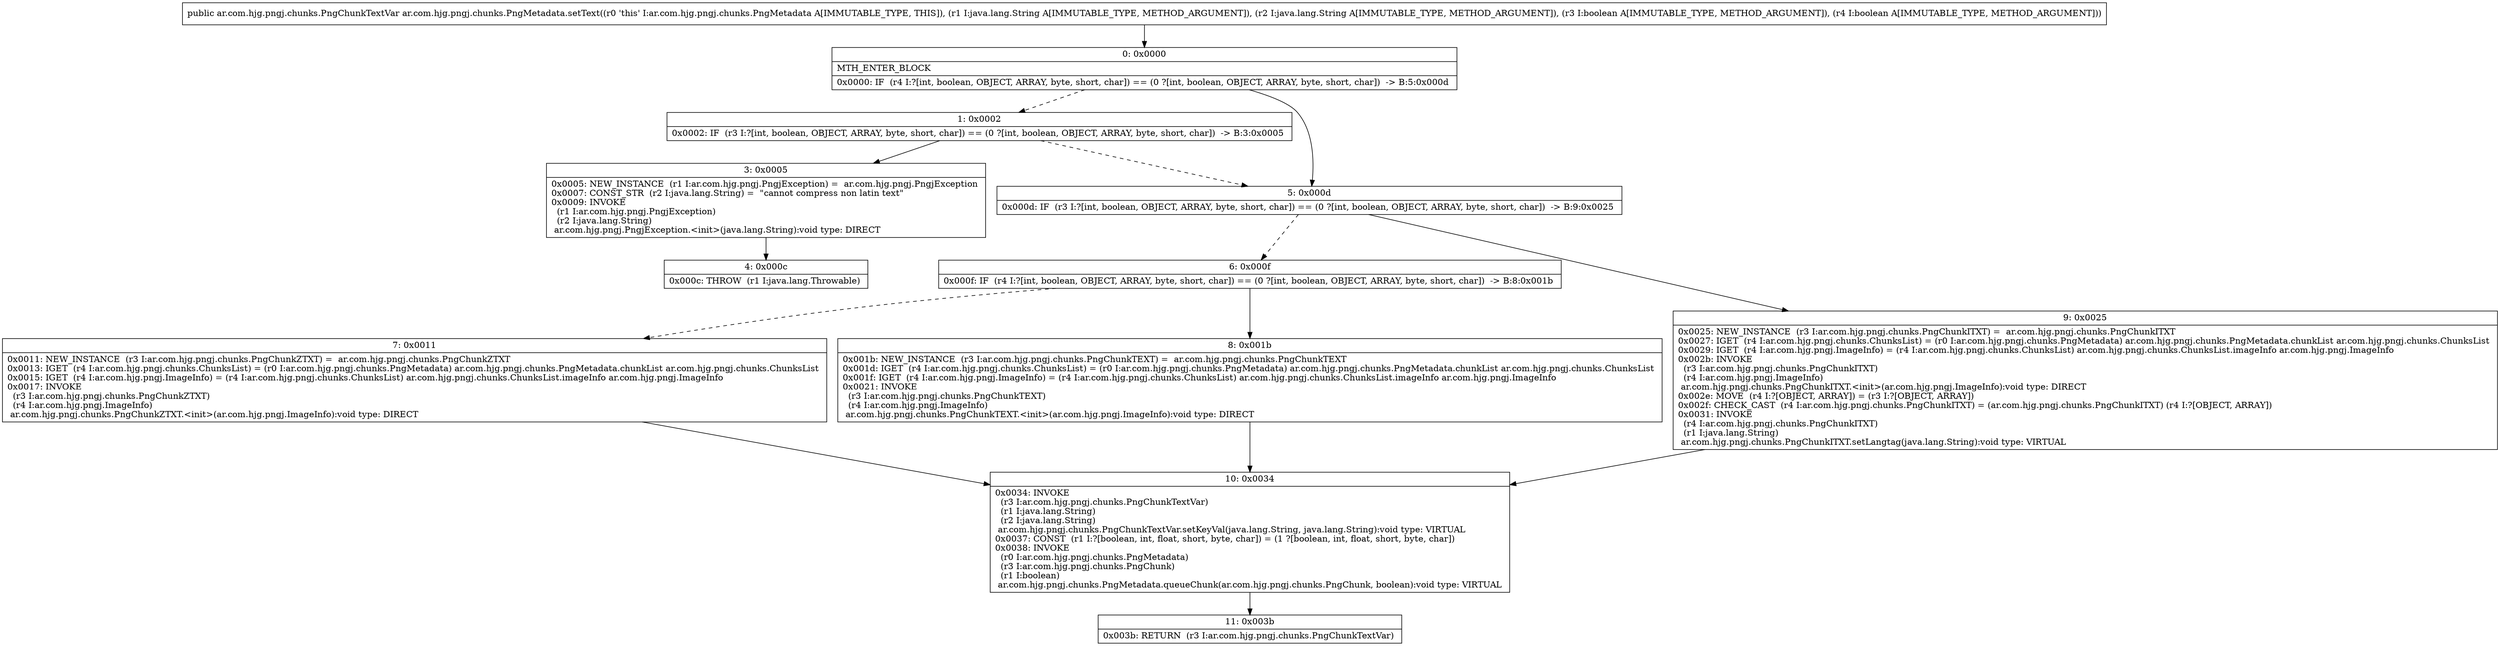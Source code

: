 digraph "CFG forar.com.hjg.pngj.chunks.PngMetadata.setText(Ljava\/lang\/String;Ljava\/lang\/String;ZZ)Lar\/com\/hjg\/pngj\/chunks\/PngChunkTextVar;" {
Node_0 [shape=record,label="{0\:\ 0x0000|MTH_ENTER_BLOCK\l|0x0000: IF  (r4 I:?[int, boolean, OBJECT, ARRAY, byte, short, char]) == (0 ?[int, boolean, OBJECT, ARRAY, byte, short, char])  \-\> B:5:0x000d \l}"];
Node_1 [shape=record,label="{1\:\ 0x0002|0x0002: IF  (r3 I:?[int, boolean, OBJECT, ARRAY, byte, short, char]) == (0 ?[int, boolean, OBJECT, ARRAY, byte, short, char])  \-\> B:3:0x0005 \l}"];
Node_3 [shape=record,label="{3\:\ 0x0005|0x0005: NEW_INSTANCE  (r1 I:ar.com.hjg.pngj.PngjException) =  ar.com.hjg.pngj.PngjException \l0x0007: CONST_STR  (r2 I:java.lang.String) =  \"cannot compress non latin text\" \l0x0009: INVOKE  \l  (r1 I:ar.com.hjg.pngj.PngjException)\l  (r2 I:java.lang.String)\l ar.com.hjg.pngj.PngjException.\<init\>(java.lang.String):void type: DIRECT \l}"];
Node_4 [shape=record,label="{4\:\ 0x000c|0x000c: THROW  (r1 I:java.lang.Throwable) \l}"];
Node_5 [shape=record,label="{5\:\ 0x000d|0x000d: IF  (r3 I:?[int, boolean, OBJECT, ARRAY, byte, short, char]) == (0 ?[int, boolean, OBJECT, ARRAY, byte, short, char])  \-\> B:9:0x0025 \l}"];
Node_6 [shape=record,label="{6\:\ 0x000f|0x000f: IF  (r4 I:?[int, boolean, OBJECT, ARRAY, byte, short, char]) == (0 ?[int, boolean, OBJECT, ARRAY, byte, short, char])  \-\> B:8:0x001b \l}"];
Node_7 [shape=record,label="{7\:\ 0x0011|0x0011: NEW_INSTANCE  (r3 I:ar.com.hjg.pngj.chunks.PngChunkZTXT) =  ar.com.hjg.pngj.chunks.PngChunkZTXT \l0x0013: IGET  (r4 I:ar.com.hjg.pngj.chunks.ChunksList) = (r0 I:ar.com.hjg.pngj.chunks.PngMetadata) ar.com.hjg.pngj.chunks.PngMetadata.chunkList ar.com.hjg.pngj.chunks.ChunksList \l0x0015: IGET  (r4 I:ar.com.hjg.pngj.ImageInfo) = (r4 I:ar.com.hjg.pngj.chunks.ChunksList) ar.com.hjg.pngj.chunks.ChunksList.imageInfo ar.com.hjg.pngj.ImageInfo \l0x0017: INVOKE  \l  (r3 I:ar.com.hjg.pngj.chunks.PngChunkZTXT)\l  (r4 I:ar.com.hjg.pngj.ImageInfo)\l ar.com.hjg.pngj.chunks.PngChunkZTXT.\<init\>(ar.com.hjg.pngj.ImageInfo):void type: DIRECT \l}"];
Node_8 [shape=record,label="{8\:\ 0x001b|0x001b: NEW_INSTANCE  (r3 I:ar.com.hjg.pngj.chunks.PngChunkTEXT) =  ar.com.hjg.pngj.chunks.PngChunkTEXT \l0x001d: IGET  (r4 I:ar.com.hjg.pngj.chunks.ChunksList) = (r0 I:ar.com.hjg.pngj.chunks.PngMetadata) ar.com.hjg.pngj.chunks.PngMetadata.chunkList ar.com.hjg.pngj.chunks.ChunksList \l0x001f: IGET  (r4 I:ar.com.hjg.pngj.ImageInfo) = (r4 I:ar.com.hjg.pngj.chunks.ChunksList) ar.com.hjg.pngj.chunks.ChunksList.imageInfo ar.com.hjg.pngj.ImageInfo \l0x0021: INVOKE  \l  (r3 I:ar.com.hjg.pngj.chunks.PngChunkTEXT)\l  (r4 I:ar.com.hjg.pngj.ImageInfo)\l ar.com.hjg.pngj.chunks.PngChunkTEXT.\<init\>(ar.com.hjg.pngj.ImageInfo):void type: DIRECT \l}"];
Node_9 [shape=record,label="{9\:\ 0x0025|0x0025: NEW_INSTANCE  (r3 I:ar.com.hjg.pngj.chunks.PngChunkITXT) =  ar.com.hjg.pngj.chunks.PngChunkITXT \l0x0027: IGET  (r4 I:ar.com.hjg.pngj.chunks.ChunksList) = (r0 I:ar.com.hjg.pngj.chunks.PngMetadata) ar.com.hjg.pngj.chunks.PngMetadata.chunkList ar.com.hjg.pngj.chunks.ChunksList \l0x0029: IGET  (r4 I:ar.com.hjg.pngj.ImageInfo) = (r4 I:ar.com.hjg.pngj.chunks.ChunksList) ar.com.hjg.pngj.chunks.ChunksList.imageInfo ar.com.hjg.pngj.ImageInfo \l0x002b: INVOKE  \l  (r3 I:ar.com.hjg.pngj.chunks.PngChunkITXT)\l  (r4 I:ar.com.hjg.pngj.ImageInfo)\l ar.com.hjg.pngj.chunks.PngChunkITXT.\<init\>(ar.com.hjg.pngj.ImageInfo):void type: DIRECT \l0x002e: MOVE  (r4 I:?[OBJECT, ARRAY]) = (r3 I:?[OBJECT, ARRAY]) \l0x002f: CHECK_CAST  (r4 I:ar.com.hjg.pngj.chunks.PngChunkITXT) = (ar.com.hjg.pngj.chunks.PngChunkITXT) (r4 I:?[OBJECT, ARRAY]) \l0x0031: INVOKE  \l  (r4 I:ar.com.hjg.pngj.chunks.PngChunkITXT)\l  (r1 I:java.lang.String)\l ar.com.hjg.pngj.chunks.PngChunkITXT.setLangtag(java.lang.String):void type: VIRTUAL \l}"];
Node_10 [shape=record,label="{10\:\ 0x0034|0x0034: INVOKE  \l  (r3 I:ar.com.hjg.pngj.chunks.PngChunkTextVar)\l  (r1 I:java.lang.String)\l  (r2 I:java.lang.String)\l ar.com.hjg.pngj.chunks.PngChunkTextVar.setKeyVal(java.lang.String, java.lang.String):void type: VIRTUAL \l0x0037: CONST  (r1 I:?[boolean, int, float, short, byte, char]) = (1 ?[boolean, int, float, short, byte, char]) \l0x0038: INVOKE  \l  (r0 I:ar.com.hjg.pngj.chunks.PngMetadata)\l  (r3 I:ar.com.hjg.pngj.chunks.PngChunk)\l  (r1 I:boolean)\l ar.com.hjg.pngj.chunks.PngMetadata.queueChunk(ar.com.hjg.pngj.chunks.PngChunk, boolean):void type: VIRTUAL \l}"];
Node_11 [shape=record,label="{11\:\ 0x003b|0x003b: RETURN  (r3 I:ar.com.hjg.pngj.chunks.PngChunkTextVar) \l}"];
MethodNode[shape=record,label="{public ar.com.hjg.pngj.chunks.PngChunkTextVar ar.com.hjg.pngj.chunks.PngMetadata.setText((r0 'this' I:ar.com.hjg.pngj.chunks.PngMetadata A[IMMUTABLE_TYPE, THIS]), (r1 I:java.lang.String A[IMMUTABLE_TYPE, METHOD_ARGUMENT]), (r2 I:java.lang.String A[IMMUTABLE_TYPE, METHOD_ARGUMENT]), (r3 I:boolean A[IMMUTABLE_TYPE, METHOD_ARGUMENT]), (r4 I:boolean A[IMMUTABLE_TYPE, METHOD_ARGUMENT])) }"];
MethodNode -> Node_0;
Node_0 -> Node_1[style=dashed];
Node_0 -> Node_5;
Node_1 -> Node_3;
Node_1 -> Node_5[style=dashed];
Node_3 -> Node_4;
Node_5 -> Node_6[style=dashed];
Node_5 -> Node_9;
Node_6 -> Node_7[style=dashed];
Node_6 -> Node_8;
Node_7 -> Node_10;
Node_8 -> Node_10;
Node_9 -> Node_10;
Node_10 -> Node_11;
}

